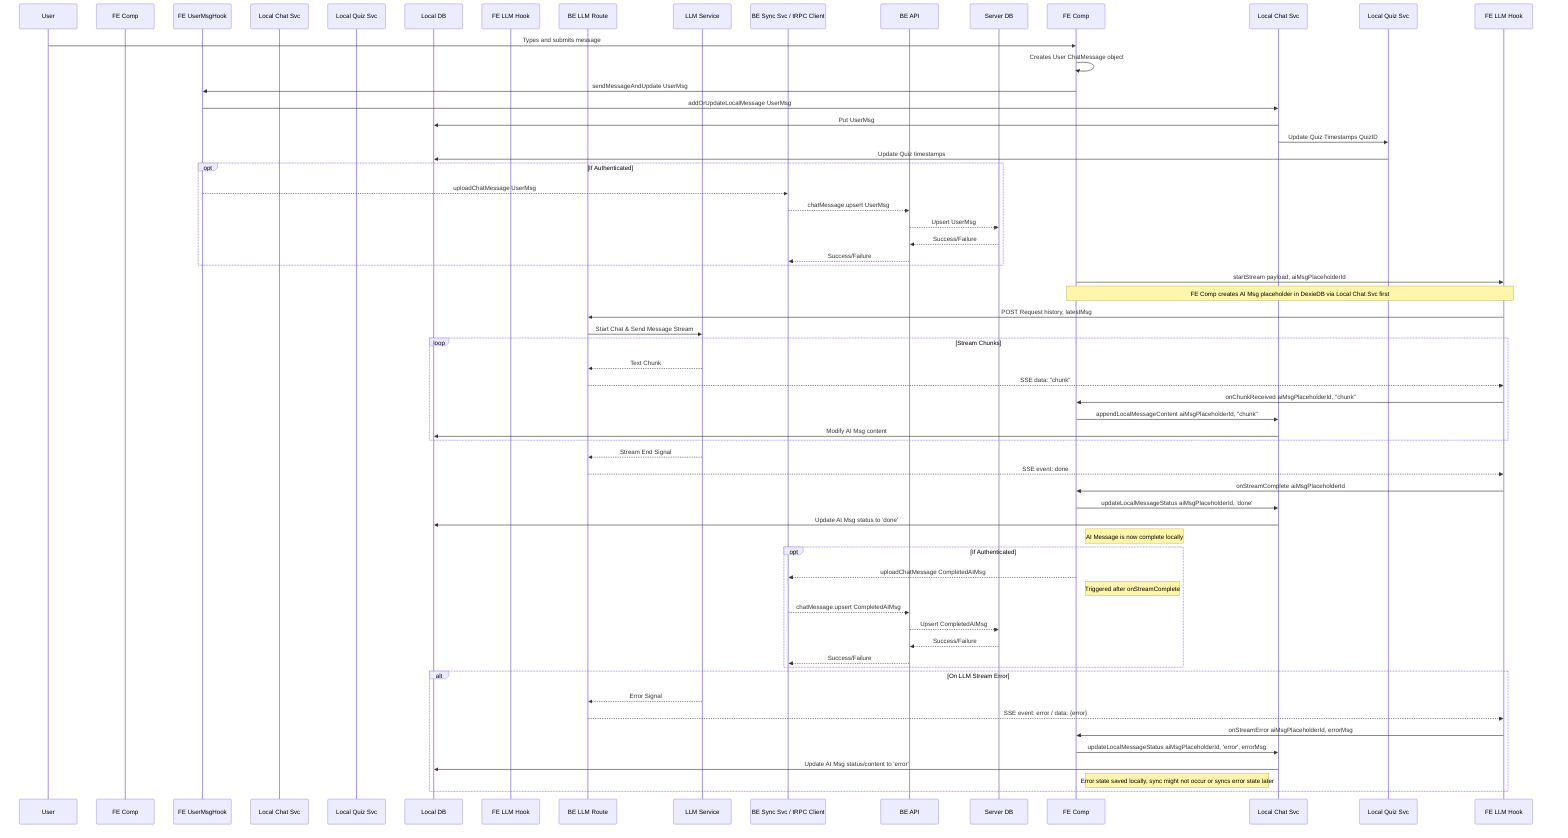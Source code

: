 sequenceDiagram
    participant User
    participant QuizInterface as FE Comp
    participant useSendChatMsg as FE UserMsgHook
    participant ChatMsgService as Local Chat Svc
    participant QuizService as Local Quiz Svc
    participant DexieDB as Local DB
    participant useLlmStream as FE LLM Hook
    participant LLMRoute as BE LLM Route
    participant GoogleAI as LLM Service
    participant SyncService as BE Sync Svc / tRPC Client
    participant TRPCRouter as BE API
    participant PrismaDB as Server DB

%% 1. User Sends Message
    User->>FE Comp: Types and submits message
    FE Comp->>FE Comp: Creates User ChatMessage object

%% 2. Save User Message Locally
    FE Comp->>useSendChatMsg: sendMessageAndUpdate UserMsg
    useSendChatMsg->>Local Chat Svc: addOrUpdateLocalMessage UserMsg
    Local Chat Svc->>DexieDB: Put UserMsg
    Local Chat Svc->>Local Quiz Svc: Update Quiz Timestamps QuizID
    Local Quiz Svc->>DexieDB: Update Quiz timestamps

%% 3. Trigger User Message Background Sync (Optional/Authenticated)
    opt If Authenticated
        useSendChatMsg-->>SyncService: uploadChatMessage UserMsg
        SyncService-->>TRPCRouter: chatMessage.upsert UserMsg
        TRPCRouter-->>PrismaDB: Upsert UserMsg
        PrismaDB-->>TRPCRouter: Success/Failure
        TRPCRouter-->>SyncService: Success/Failure
    end

%% 4. Trigger LLM Response
    FE Comp->>FE LLM Hook: startStream payload, aiMsgPlaceholderId
    Note over FE Comp, FE LLM Hook: FE Comp creates AI Msg placeholder in DexieDB via Local Chat Svc first

%% 5. LLM Streaming Process
    FE LLM Hook->>LLMRoute: POST Request history, latestMsg
    LLMRoute->>GoogleAI: Start Chat & Send Message Stream

    loop Stream Chunks
        GoogleAI-->>LLMRoute: Text Chunk
        LLMRoute-->>FE LLM Hook: SSE data: "chunk"
        FE LLM Hook->>FE Comp: onChunkReceived aiMsgPlaceholderId, "chunk"
        FE Comp->>Local Chat Svc: appendLocalMessageContent aiMsgPlaceholderId, "chunk"
        Local Chat Svc->>DexieDB: Modify AI Msg content
    end

%% 6. LLM Stream Completion
    GoogleAI-->>LLMRoute: Stream End Signal
    LLMRoute-->>FE LLM Hook: SSE event: done
    FE LLM Hook->>FE Comp: onStreamComplete aiMsgPlaceholderId
    FE Comp->>Local Chat Svc: updateLocalMessageStatus aiMsgPlaceholderId, 'done'
    Local Chat Svc->>DexieDB: Update AI Msg status to 'done'
    Note right of FE Comp: AI Message is now complete locally

%% 7. Trigger AI Message Background Sync (Optional/Authenticated)
    opt If Authenticated
        FE Comp-->>SyncService: uploadChatMessage CompletedAIMsg
        Note right of FE Comp: Triggered after onStreamComplete
        SyncService-->>TRPCRouter: chatMessage.upsert CompletedAIMsg
        TRPCRouter-->>PrismaDB: Upsert CompletedAIMsg
        PrismaDB-->>TRPCRouter: Success/Failure
        TRPCRouter-->>SyncService: Success/Failure
    end

%% Alternative: Error during Streaming
    alt On LLM Stream Error
        GoogleAI-->>LLMRoute: Error Signal
        LLMRoute-->>FE LLM Hook: SSE event: error / data: {error}
        FE LLM Hook->>FE Comp: onStreamError aiMsgPlaceholderId, errorMsg
        FE Comp->>Local Chat Svc: updateLocalMessageStatus aiMsgPlaceholderId, 'error', errorMsg
        Local Chat Svc->>DexieDB: Update AI Msg status/content to 'error'
        Note right of FE Comp: Error state saved locally, sync might not occur or syncs error state later
    end